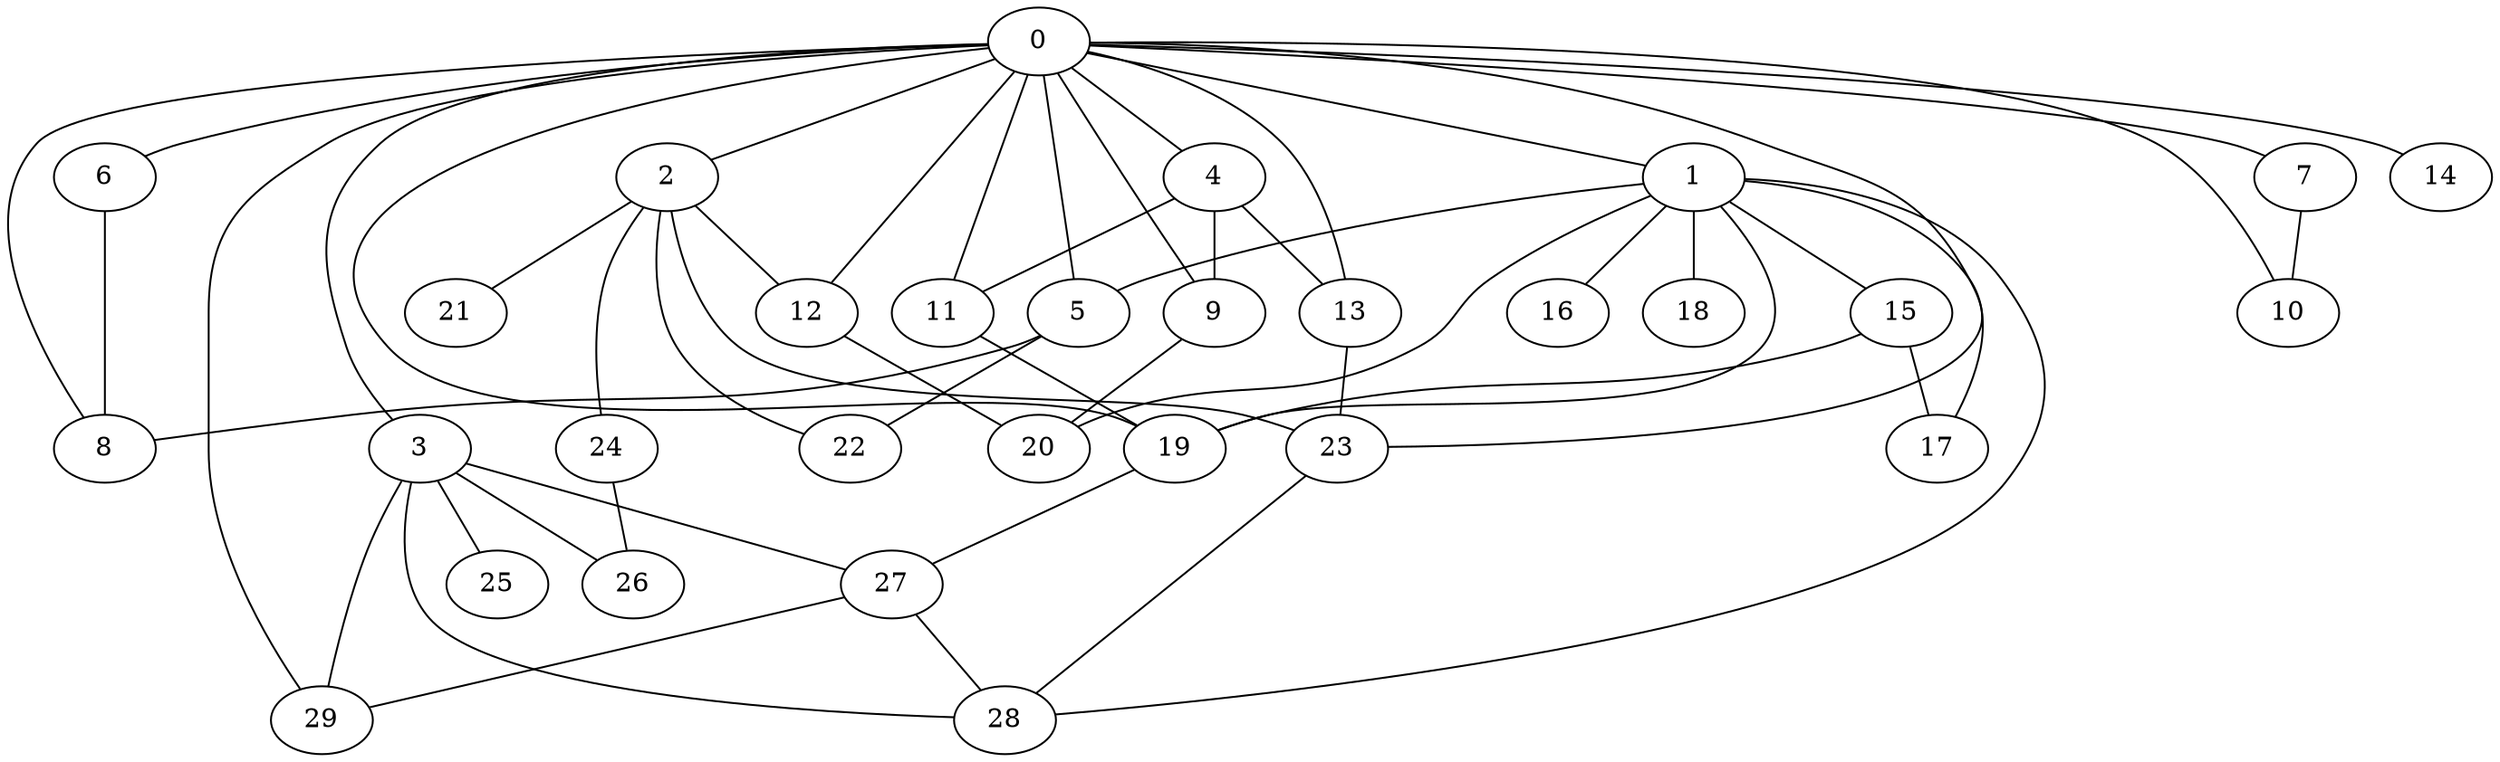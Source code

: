 
graph graphname {
    0 -- 1
0 -- 2
0 -- 3
0 -- 4
0 -- 5
0 -- 6
0 -- 7
0 -- 8
0 -- 9
0 -- 10
0 -- 11
0 -- 12
0 -- 13
0 -- 14
0 -- 23
0 -- 29
0 -- 19
1 -- 15
1 -- 16
1 -- 17
1 -- 18
1 -- 19
1 -- 20
1 -- 5
1 -- 28
2 -- 24
2 -- 21
2 -- 22
2 -- 23
2 -- 12
3 -- 25
3 -- 26
3 -- 27
3 -- 28
3 -- 29
4 -- 9
4 -- 13
4 -- 11
5 -- 8
5 -- 22
6 -- 8
7 -- 10
9 -- 20
11 -- 19
12 -- 20
13 -- 23
15 -- 19
15 -- 17
19 -- 27
23 -- 28
24 -- 26
27 -- 29
27 -- 28

}
